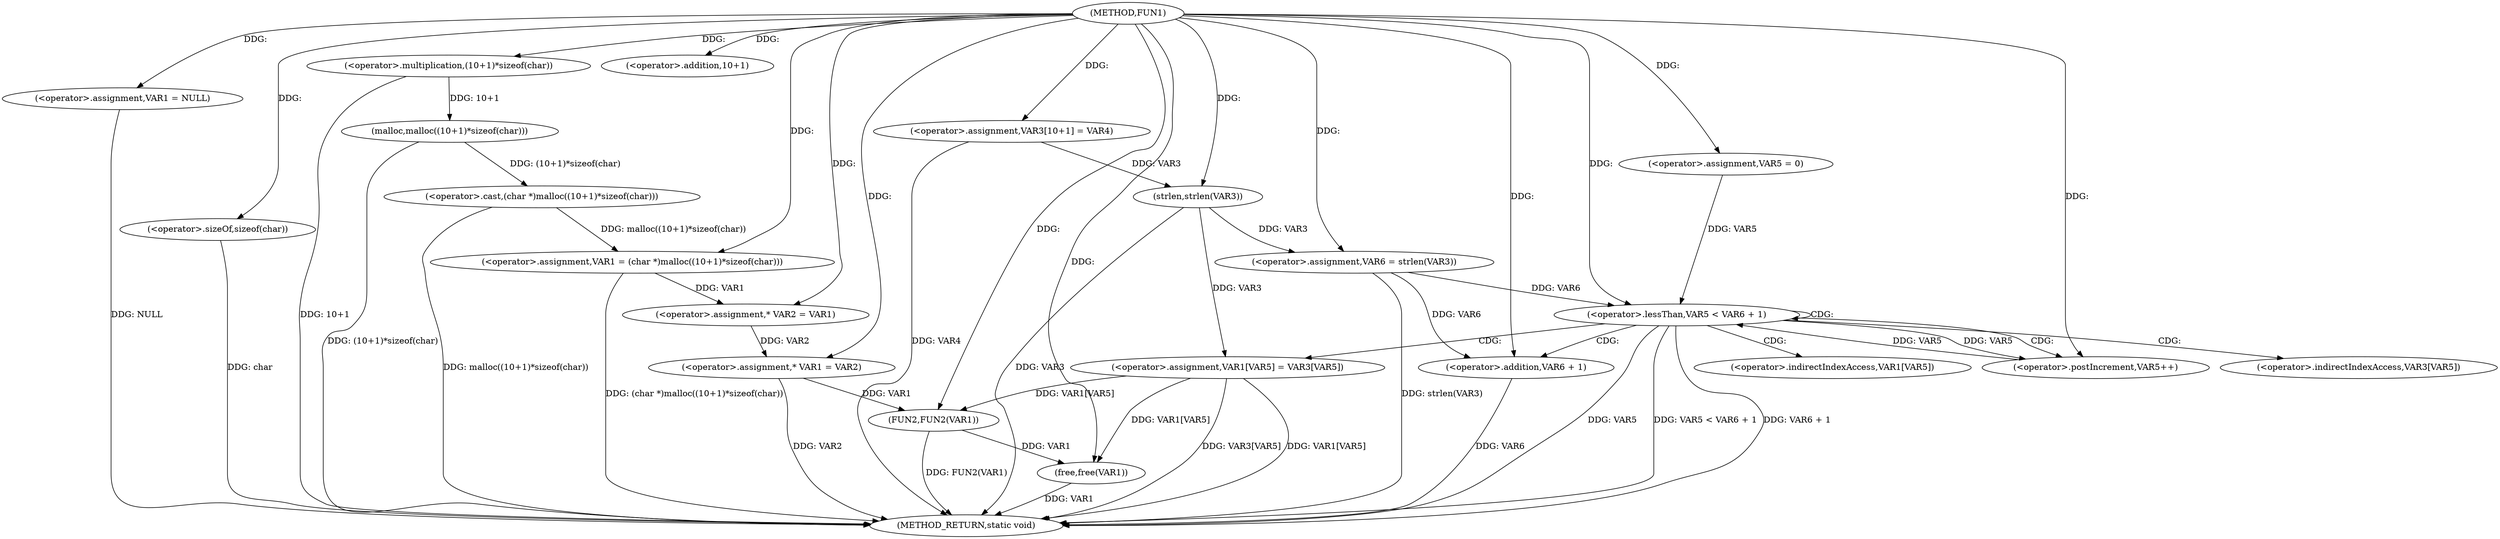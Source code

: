 digraph FUN1 {  
"1000100" [label = "(METHOD,FUN1)" ]
"1000160" [label = "(METHOD_RETURN,static void)" ]
"1000103" [label = "(<operator>.assignment,VAR1 = NULL)" ]
"1000106" [label = "(<operator>.assignment,VAR1 = (char *)malloc((10+1)*sizeof(char)))" ]
"1000108" [label = "(<operator>.cast,(char *)malloc((10+1)*sizeof(char)))" ]
"1000110" [label = "(malloc,malloc((10+1)*sizeof(char)))" ]
"1000111" [label = "(<operator>.multiplication,(10+1)*sizeof(char))" ]
"1000112" [label = "(<operator>.addition,10+1)" ]
"1000115" [label = "(<operator>.sizeOf,sizeof(char))" ]
"1000119" [label = "(<operator>.assignment,* VAR2 = VAR1)" ]
"1000123" [label = "(<operator>.assignment,* VAR1 = VAR2)" ]
"1000128" [label = "(<operator>.assignment,VAR3[10+1] = VAR4)" ]
"1000133" [label = "(<operator>.assignment,VAR6 = strlen(VAR3))" ]
"1000135" [label = "(strlen,strlen(VAR3))" ]
"1000138" [label = "(<operator>.assignment,VAR5 = 0)" ]
"1000141" [label = "(<operator>.lessThan,VAR5 < VAR6 + 1)" ]
"1000143" [label = "(<operator>.addition,VAR6 + 1)" ]
"1000146" [label = "(<operator>.postIncrement,VAR5++)" ]
"1000149" [label = "(<operator>.assignment,VAR1[VAR5] = VAR3[VAR5])" ]
"1000156" [label = "(FUN2,FUN2(VAR1))" ]
"1000158" [label = "(free,free(VAR1))" ]
"1000150" [label = "(<operator>.indirectIndexAccess,VAR1[VAR5])" ]
"1000153" [label = "(<operator>.indirectIndexAccess,VAR3[VAR5])" ]
  "1000158" -> "1000160"  [ label = "DDG: VAR1"] 
  "1000128" -> "1000160"  [ label = "DDG: VAR4"] 
  "1000141" -> "1000160"  [ label = "DDG: VAR5"] 
  "1000123" -> "1000160"  [ label = "DDG: VAR2"] 
  "1000106" -> "1000160"  [ label = "DDG: (char *)malloc((10+1)*sizeof(char))"] 
  "1000103" -> "1000160"  [ label = "DDG: NULL"] 
  "1000149" -> "1000160"  [ label = "DDG: VAR3[VAR5]"] 
  "1000149" -> "1000160"  [ label = "DDG: VAR1[VAR5]"] 
  "1000141" -> "1000160"  [ label = "DDG: VAR5 < VAR6 + 1"] 
  "1000143" -> "1000160"  [ label = "DDG: VAR6"] 
  "1000111" -> "1000160"  [ label = "DDG: 10+1"] 
  "1000133" -> "1000160"  [ label = "DDG: strlen(VAR3)"] 
  "1000108" -> "1000160"  [ label = "DDG: malloc((10+1)*sizeof(char))"] 
  "1000141" -> "1000160"  [ label = "DDG: VAR6 + 1"] 
  "1000135" -> "1000160"  [ label = "DDG: VAR3"] 
  "1000156" -> "1000160"  [ label = "DDG: FUN2(VAR1)"] 
  "1000110" -> "1000160"  [ label = "DDG: (10+1)*sizeof(char)"] 
  "1000115" -> "1000160"  [ label = "DDG: char"] 
  "1000100" -> "1000103"  [ label = "DDG: "] 
  "1000108" -> "1000106"  [ label = "DDG: malloc((10+1)*sizeof(char))"] 
  "1000100" -> "1000106"  [ label = "DDG: "] 
  "1000110" -> "1000108"  [ label = "DDG: (10+1)*sizeof(char)"] 
  "1000111" -> "1000110"  [ label = "DDG: 10+1"] 
  "1000100" -> "1000111"  [ label = "DDG: "] 
  "1000100" -> "1000112"  [ label = "DDG: "] 
  "1000100" -> "1000115"  [ label = "DDG: "] 
  "1000106" -> "1000119"  [ label = "DDG: VAR1"] 
  "1000100" -> "1000119"  [ label = "DDG: "] 
  "1000119" -> "1000123"  [ label = "DDG: VAR2"] 
  "1000100" -> "1000123"  [ label = "DDG: "] 
  "1000100" -> "1000128"  [ label = "DDG: "] 
  "1000135" -> "1000133"  [ label = "DDG: VAR3"] 
  "1000100" -> "1000133"  [ label = "DDG: "] 
  "1000128" -> "1000135"  [ label = "DDG: VAR3"] 
  "1000100" -> "1000135"  [ label = "DDG: "] 
  "1000100" -> "1000138"  [ label = "DDG: "] 
  "1000138" -> "1000141"  [ label = "DDG: VAR5"] 
  "1000146" -> "1000141"  [ label = "DDG: VAR5"] 
  "1000100" -> "1000141"  [ label = "DDG: "] 
  "1000133" -> "1000141"  [ label = "DDG: VAR6"] 
  "1000133" -> "1000143"  [ label = "DDG: VAR6"] 
  "1000100" -> "1000143"  [ label = "DDG: "] 
  "1000141" -> "1000146"  [ label = "DDG: VAR5"] 
  "1000100" -> "1000146"  [ label = "DDG: "] 
  "1000135" -> "1000149"  [ label = "DDG: VAR3"] 
  "1000149" -> "1000156"  [ label = "DDG: VAR1[VAR5]"] 
  "1000123" -> "1000156"  [ label = "DDG: VAR1"] 
  "1000100" -> "1000156"  [ label = "DDG: "] 
  "1000156" -> "1000158"  [ label = "DDG: VAR1"] 
  "1000149" -> "1000158"  [ label = "DDG: VAR1[VAR5]"] 
  "1000100" -> "1000158"  [ label = "DDG: "] 
  "1000141" -> "1000141"  [ label = "CDG: "] 
  "1000141" -> "1000153"  [ label = "CDG: "] 
  "1000141" -> "1000150"  [ label = "CDG: "] 
  "1000141" -> "1000146"  [ label = "CDG: "] 
  "1000141" -> "1000143"  [ label = "CDG: "] 
  "1000141" -> "1000149"  [ label = "CDG: "] 
}

